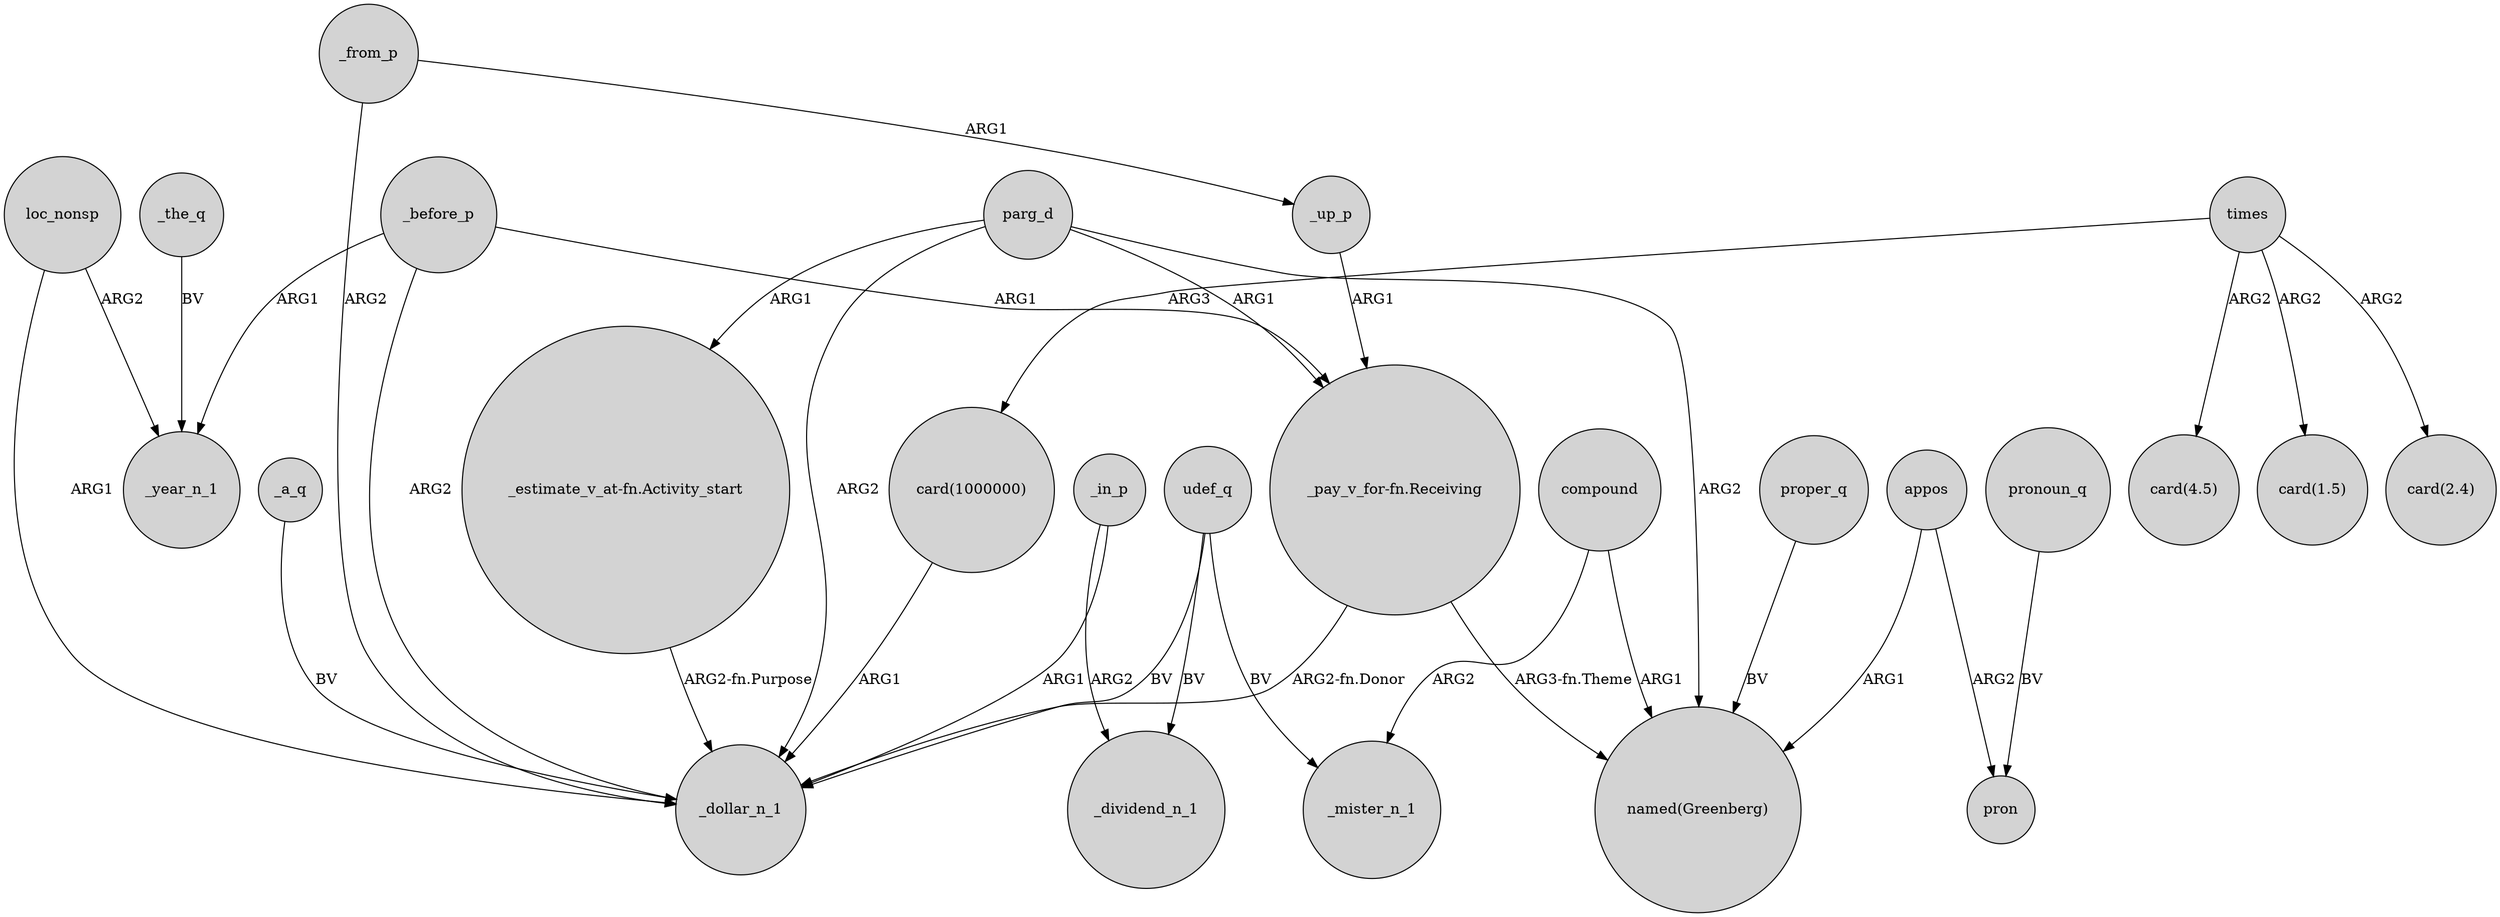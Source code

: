 digraph {
	node [shape=circle style=filled]
	udef_q -> _dividend_n_1 [label=BV]
	parg_d -> _dollar_n_1 [label=ARG2]
	loc_nonsp -> _dollar_n_1 [label=ARG1]
	compound -> _mister_n_1 [label=ARG2]
	proper_q -> "named(Greenberg)" [label=BV]
	_a_q -> _dollar_n_1 [label=BV]
	times -> "card(1000000)" [label=ARG3]
	udef_q -> _mister_n_1 [label=BV]
	loc_nonsp -> _year_n_1 [label=ARG2]
	"_estimate_v_at-fn.Activity_start" -> _dollar_n_1 [label="ARG2-fn.Purpose"]
	"_pay_v_for-fn.Receiving" -> _dollar_n_1 [label="ARG2-fn.Donor"]
	appos -> pron [label=ARG2]
	pronoun_q -> pron [label=BV]
	_in_p -> _dollar_n_1 [label=ARG1]
	parg_d -> "named(Greenberg)" [label=ARG2]
	_the_q -> _year_n_1 [label=BV]
	times -> "card(4.5)" [label=ARG2]
	udef_q -> _dollar_n_1 [label=BV]
	"card(1000000)" -> _dollar_n_1 [label=ARG1]
	_up_p -> "_pay_v_for-fn.Receiving" [label=ARG1]
	appos -> "named(Greenberg)" [label=ARG1]
	_in_p -> _dividend_n_1 [label=ARG2]
	_before_p -> _year_n_1 [label=ARG1]
	"_pay_v_for-fn.Receiving" -> "named(Greenberg)" [label="ARG3-fn.Theme"]
	_from_p -> _up_p [label=ARG1]
	_before_p -> "_pay_v_for-fn.Receiving" [label=ARG1]
	parg_d -> "_estimate_v_at-fn.Activity_start" [label=ARG1]
	times -> "card(1.5)" [label=ARG2]
	compound -> "named(Greenberg)" [label=ARG1]
	times -> "card(2.4)" [label=ARG2]
	_from_p -> _dollar_n_1 [label=ARG2]
	parg_d -> "_pay_v_for-fn.Receiving" [label=ARG1]
	_before_p -> _dollar_n_1 [label=ARG2]
}
